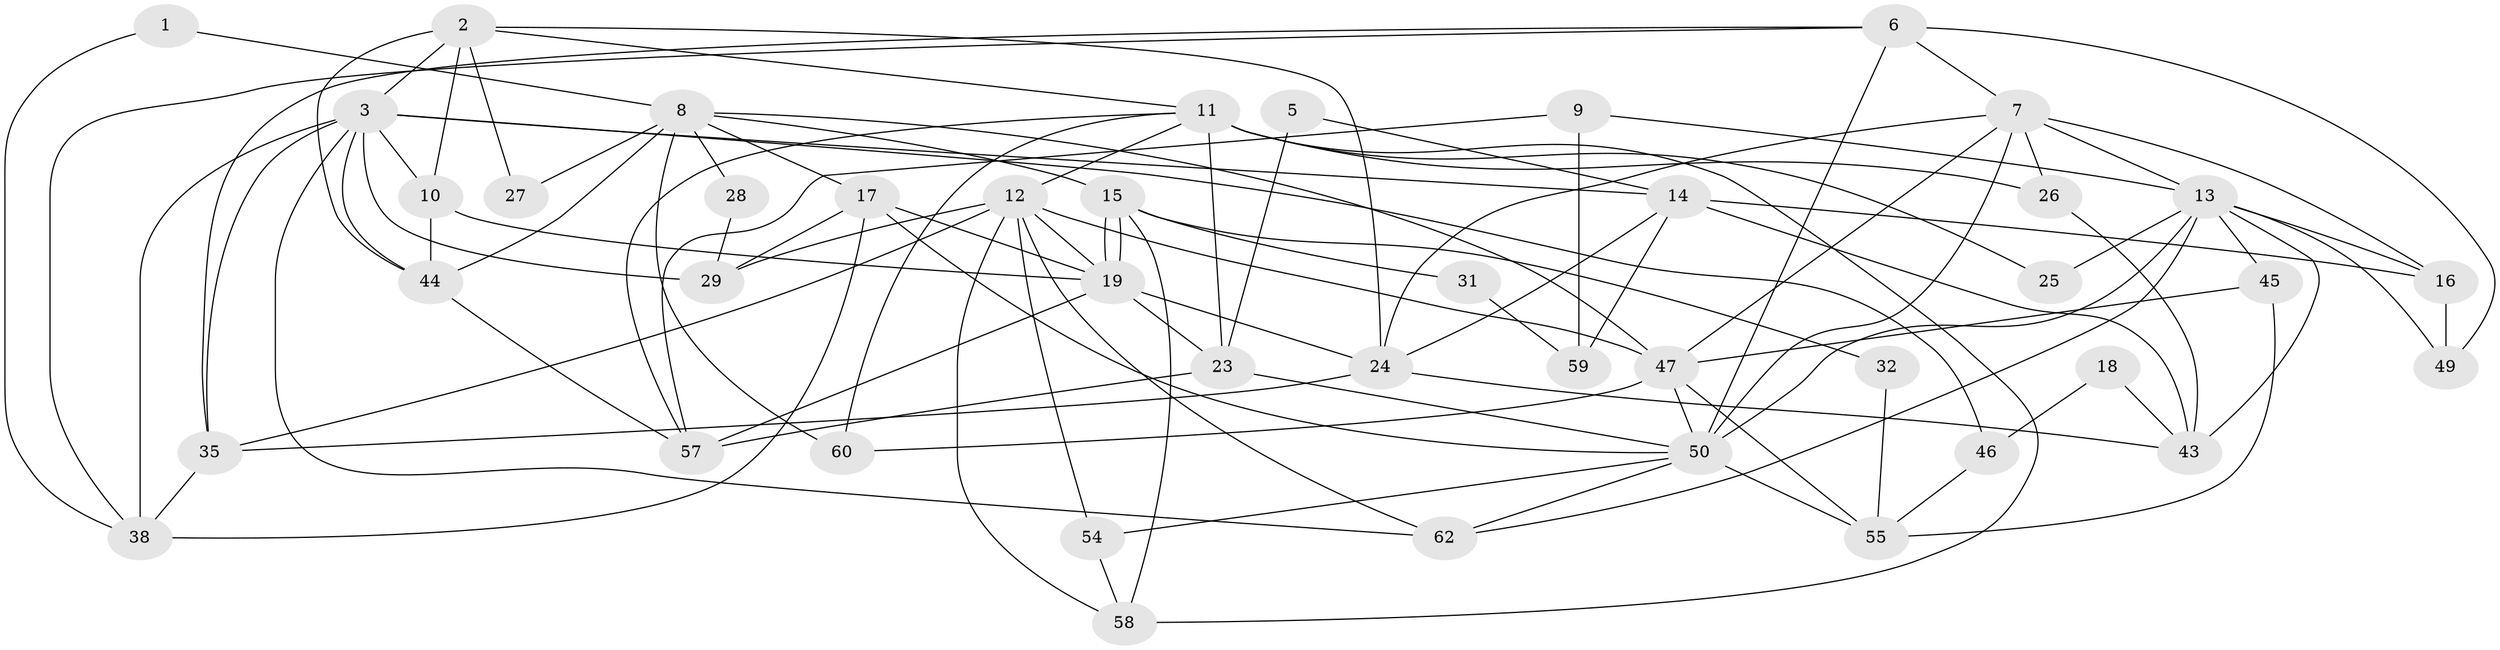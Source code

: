 // Generated by graph-tools (version 1.1) at 2025/23/03/03/25 07:23:59]
// undirected, 43 vertices, 101 edges
graph export_dot {
graph [start="1"]
  node [color=gray90,style=filled];
  1;
  2 [super="+4"];
  3 [super="+37"];
  5;
  6 [super="+36"];
  7 [super="+52"];
  8 [super="+56"];
  9;
  10;
  11 [super="+21"];
  12 [super="+22"];
  13 [super="+40"];
  14;
  15 [super="+34"];
  16 [super="+20"];
  17 [super="+33"];
  18;
  19 [super="+39"];
  23;
  24 [super="+41"];
  25;
  26;
  27;
  28;
  29 [super="+30"];
  31;
  32;
  35 [super="+42"];
  38;
  43 [super="+53"];
  44 [super="+48"];
  45;
  46;
  47 [super="+51"];
  49;
  50 [super="+61"];
  54;
  55;
  57;
  58;
  59;
  60;
  62;
  1 -- 38;
  1 -- 8;
  2 -- 10;
  2 -- 27;
  2 -- 11;
  2 -- 3;
  2 -- 24;
  2 -- 44;
  3 -- 62;
  3 -- 38;
  3 -- 46;
  3 -- 10;
  3 -- 29;
  3 -- 14;
  3 -- 35;
  3 -- 44;
  5 -- 14;
  5 -- 23;
  6 -- 38;
  6 -- 49;
  6 -- 35;
  6 -- 50;
  6 -- 7;
  7 -- 13;
  7 -- 47;
  7 -- 50;
  7 -- 16 [weight=2];
  7 -- 26;
  7 -- 24;
  8 -- 60;
  8 -- 27;
  8 -- 17;
  8 -- 28;
  8 -- 47;
  8 -- 15;
  8 -- 44;
  9 -- 57;
  9 -- 59;
  9 -- 13;
  10 -- 44;
  10 -- 19;
  11 -- 23 [weight=2];
  11 -- 25;
  11 -- 26;
  11 -- 60;
  11 -- 57;
  11 -- 58;
  11 -- 12;
  12 -- 62;
  12 -- 58;
  12 -- 19;
  12 -- 35;
  12 -- 54;
  12 -- 29;
  12 -- 47;
  13 -- 43 [weight=2];
  13 -- 16;
  13 -- 45;
  13 -- 49;
  13 -- 62;
  13 -- 25;
  13 -- 50 [weight=2];
  14 -- 16;
  14 -- 43;
  14 -- 59;
  14 -- 24;
  15 -- 19;
  15 -- 19;
  15 -- 32;
  15 -- 58;
  15 -- 31;
  16 -- 49;
  17 -- 29;
  17 -- 50;
  17 -- 19;
  17 -- 38;
  18 -- 46;
  18 -- 43;
  19 -- 23;
  19 -- 24;
  19 -- 57;
  23 -- 50;
  23 -- 57;
  24 -- 43;
  24 -- 35;
  26 -- 43;
  28 -- 29;
  31 -- 59;
  32 -- 55;
  35 -- 38;
  44 -- 57;
  45 -- 55;
  45 -- 47;
  46 -- 55;
  47 -- 55;
  47 -- 60;
  47 -- 50;
  50 -- 54;
  50 -- 55;
  50 -- 62;
  54 -- 58;
}
